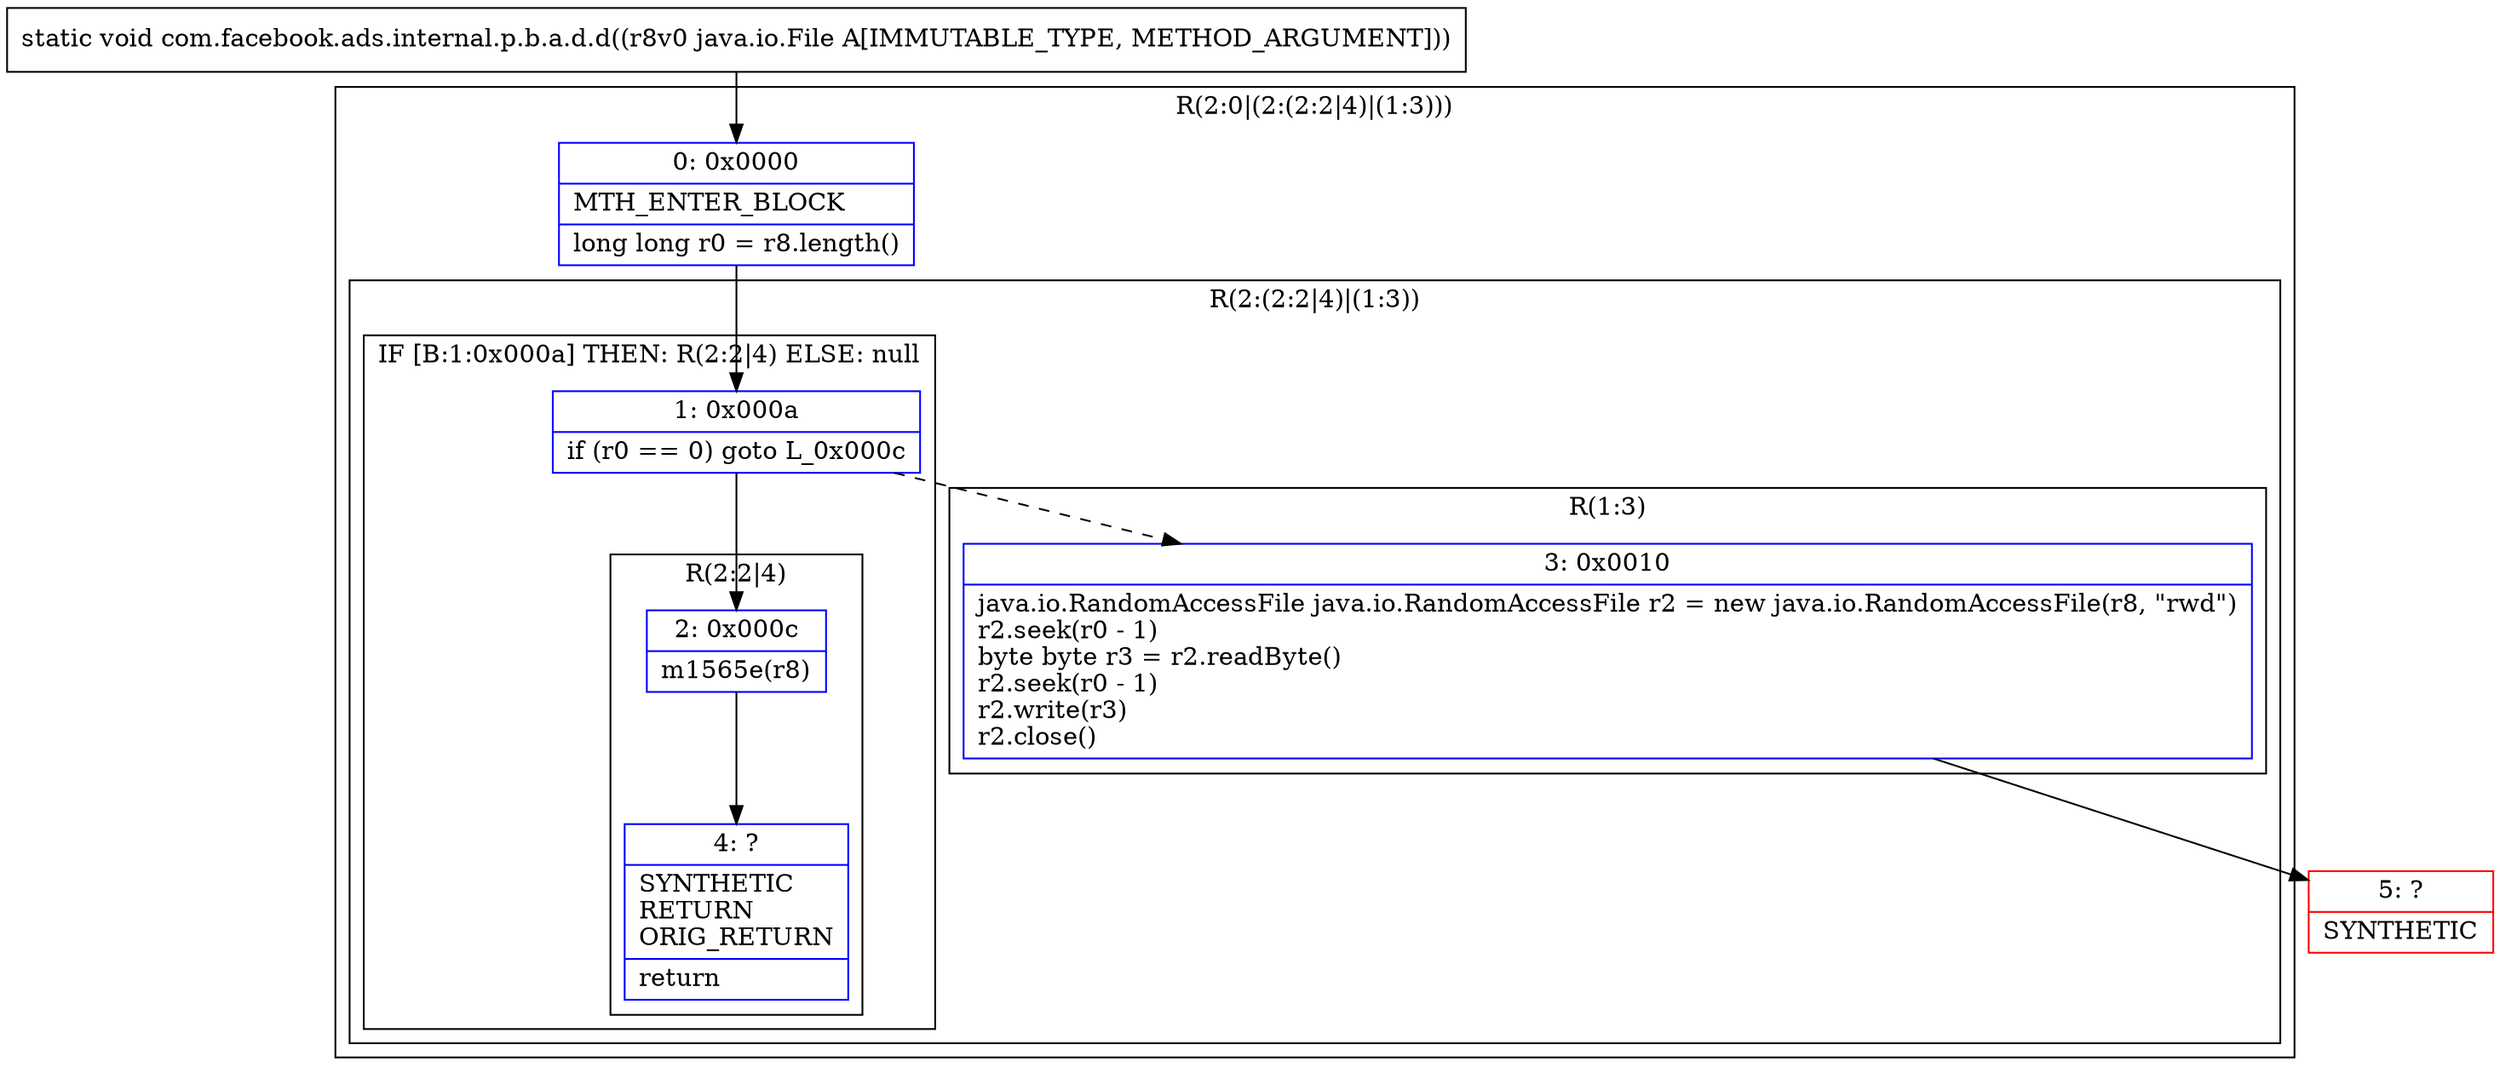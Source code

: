 digraph "CFG forcom.facebook.ads.internal.p.b.a.d.d(Ljava\/io\/File;)V" {
subgraph cluster_Region_1513325559 {
label = "R(2:0|(2:(2:2|4)|(1:3)))";
node [shape=record,color=blue];
Node_0 [shape=record,label="{0\:\ 0x0000|MTH_ENTER_BLOCK\l|long long r0 = r8.length()\l}"];
subgraph cluster_Region_1220937981 {
label = "R(2:(2:2|4)|(1:3))";
node [shape=record,color=blue];
subgraph cluster_IfRegion_795992718 {
label = "IF [B:1:0x000a] THEN: R(2:2|4) ELSE: null";
node [shape=record,color=blue];
Node_1 [shape=record,label="{1\:\ 0x000a|if (r0 == 0) goto L_0x000c\l}"];
subgraph cluster_Region_1679809934 {
label = "R(2:2|4)";
node [shape=record,color=blue];
Node_2 [shape=record,label="{2\:\ 0x000c|m1565e(r8)\l}"];
Node_4 [shape=record,label="{4\:\ ?|SYNTHETIC\lRETURN\lORIG_RETURN\l|return\l}"];
}
}
subgraph cluster_Region_1986842888 {
label = "R(1:3)";
node [shape=record,color=blue];
Node_3 [shape=record,label="{3\:\ 0x0010|java.io.RandomAccessFile java.io.RandomAccessFile r2 = new java.io.RandomAccessFile(r8, \"rwd\")\lr2.seek(r0 \- 1)\lbyte byte r3 = r2.readByte()\lr2.seek(r0 \- 1)\lr2.write(r3)\lr2.close()\l}"];
}
}
}
Node_5 [shape=record,color=red,label="{5\:\ ?|SYNTHETIC\l}"];
MethodNode[shape=record,label="{static void com.facebook.ads.internal.p.b.a.d.d((r8v0 java.io.File A[IMMUTABLE_TYPE, METHOD_ARGUMENT])) }"];
MethodNode -> Node_0;
Node_0 -> Node_1;
Node_1 -> Node_2;
Node_1 -> Node_3[style=dashed];
Node_2 -> Node_4;
Node_3 -> Node_5;
}

